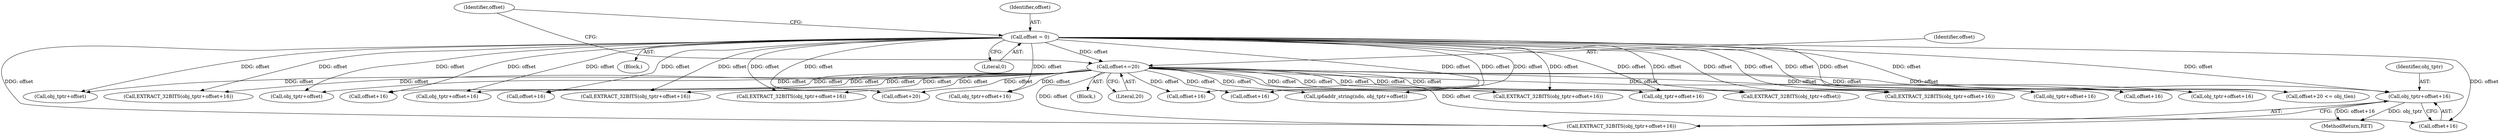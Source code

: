 digraph "0_tcpdump_0b661e0aa61850234b64394585cf577aac570bf4@pointer" {
"1001386" [label="(Call,obj_tptr+offset+16)"];
"1001392" [label="(Call,offset+=20)"];
"1001288" [label="(Call,offset = 0)"];
"1001378" [label="(Call,obj_tptr+offset+16)"];
"1001288" [label="(Call,offset = 0)"];
"1001297" [label="(Block,)"];
"1001306" [label="(Call,obj_tptr+offset)"];
"1001289" [label="(Identifier,offset)"];
"1001293" [label="(Call,offset+20)"];
"1001348" [label="(Call,obj_tptr+offset+16)"];
"1001322" [label="(Call,obj_tptr+offset+16)"];
"1001331" [label="(Call,EXTRACT_32BITS(obj_tptr+offset+16))"];
"1001324" [label="(Call,offset+16)"];
"1001177" [label="(Block,)"];
"1001359" [label="(Call,EXTRACT_32BITS(obj_tptr+offset+16))"];
"1001394" [label="(Literal,20)"];
"1001386" [label="(Call,obj_tptr+offset+16)"];
"1001332" [label="(Call,obj_tptr+offset+16)"];
"1001393" [label="(Identifier,offset)"];
"1001392" [label="(Call,offset+=20)"];
"1001347" [label="(Call,EXTRACT_32BITS(obj_tptr+offset+16))"];
"1001310" [label="(Call,obj_tptr+offset)"];
"1001387" [label="(Identifier,obj_tptr)"];
"1001290" [label="(Literal,0)"];
"1001294" [label="(Identifier,offset)"];
"1001380" [label="(Call,offset+16)"];
"1001377" [label="(Call,EXTRACT_32BITS(obj_tptr+offset+16))"];
"1001362" [label="(Call,offset+16)"];
"1001385" [label="(Call,EXTRACT_32BITS(obj_tptr+offset+16))"];
"1001304" [label="(Call,ip6addr_string(ndo, obj_tptr+offset))"];
"1001949" [label="(MethodReturn,RET)"];
"1001309" [label="(Call,EXTRACT_32BITS(obj_tptr+offset))"];
"1001388" [label="(Call,offset+16)"];
"1001360" [label="(Call,obj_tptr+offset+16)"];
"1001334" [label="(Call,offset+16)"];
"1001292" [label="(Call,offset+20 <= obj_tlen)"];
"1001350" [label="(Call,offset+16)"];
"1001321" [label="(Call,EXTRACT_32BITS(obj_tptr+offset+16))"];
"1001386" -> "1001385"  [label="AST: "];
"1001386" -> "1001388"  [label="CFG: "];
"1001387" -> "1001386"  [label="AST: "];
"1001388" -> "1001386"  [label="AST: "];
"1001385" -> "1001386"  [label="CFG: "];
"1001386" -> "1001949"  [label="DDG: obj_tptr"];
"1001386" -> "1001949"  [label="DDG: offset+16"];
"1001392" -> "1001386"  [label="DDG: offset"];
"1001288" -> "1001386"  [label="DDG: offset"];
"1001392" -> "1001297"  [label="AST: "];
"1001392" -> "1001394"  [label="CFG: "];
"1001393" -> "1001392"  [label="AST: "];
"1001394" -> "1001392"  [label="AST: "];
"1001294" -> "1001392"  [label="CFG: "];
"1001392" -> "1001292"  [label="DDG: offset"];
"1001392" -> "1001293"  [label="DDG: offset"];
"1001392" -> "1001304"  [label="DDG: offset"];
"1001392" -> "1001306"  [label="DDG: offset"];
"1001392" -> "1001309"  [label="DDG: offset"];
"1001392" -> "1001310"  [label="DDG: offset"];
"1001392" -> "1001321"  [label="DDG: offset"];
"1001392" -> "1001322"  [label="DDG: offset"];
"1001392" -> "1001324"  [label="DDG: offset"];
"1001392" -> "1001331"  [label="DDG: offset"];
"1001392" -> "1001332"  [label="DDG: offset"];
"1001392" -> "1001334"  [label="DDG: offset"];
"1001392" -> "1001347"  [label="DDG: offset"];
"1001392" -> "1001348"  [label="DDG: offset"];
"1001392" -> "1001350"  [label="DDG: offset"];
"1001392" -> "1001359"  [label="DDG: offset"];
"1001392" -> "1001360"  [label="DDG: offset"];
"1001392" -> "1001362"  [label="DDG: offset"];
"1001392" -> "1001377"  [label="DDG: offset"];
"1001392" -> "1001378"  [label="DDG: offset"];
"1001392" -> "1001380"  [label="DDG: offset"];
"1001392" -> "1001385"  [label="DDG: offset"];
"1001392" -> "1001388"  [label="DDG: offset"];
"1001288" -> "1001392"  [label="DDG: offset"];
"1001288" -> "1001177"  [label="AST: "];
"1001288" -> "1001290"  [label="CFG: "];
"1001289" -> "1001288"  [label="AST: "];
"1001290" -> "1001288"  [label="AST: "];
"1001294" -> "1001288"  [label="CFG: "];
"1001288" -> "1001292"  [label="DDG: offset"];
"1001288" -> "1001293"  [label="DDG: offset"];
"1001288" -> "1001304"  [label="DDG: offset"];
"1001288" -> "1001306"  [label="DDG: offset"];
"1001288" -> "1001309"  [label="DDG: offset"];
"1001288" -> "1001310"  [label="DDG: offset"];
"1001288" -> "1001321"  [label="DDG: offset"];
"1001288" -> "1001322"  [label="DDG: offset"];
"1001288" -> "1001324"  [label="DDG: offset"];
"1001288" -> "1001331"  [label="DDG: offset"];
"1001288" -> "1001332"  [label="DDG: offset"];
"1001288" -> "1001334"  [label="DDG: offset"];
"1001288" -> "1001347"  [label="DDG: offset"];
"1001288" -> "1001348"  [label="DDG: offset"];
"1001288" -> "1001350"  [label="DDG: offset"];
"1001288" -> "1001359"  [label="DDG: offset"];
"1001288" -> "1001360"  [label="DDG: offset"];
"1001288" -> "1001362"  [label="DDG: offset"];
"1001288" -> "1001377"  [label="DDG: offset"];
"1001288" -> "1001378"  [label="DDG: offset"];
"1001288" -> "1001380"  [label="DDG: offset"];
"1001288" -> "1001385"  [label="DDG: offset"];
"1001288" -> "1001388"  [label="DDG: offset"];
}
